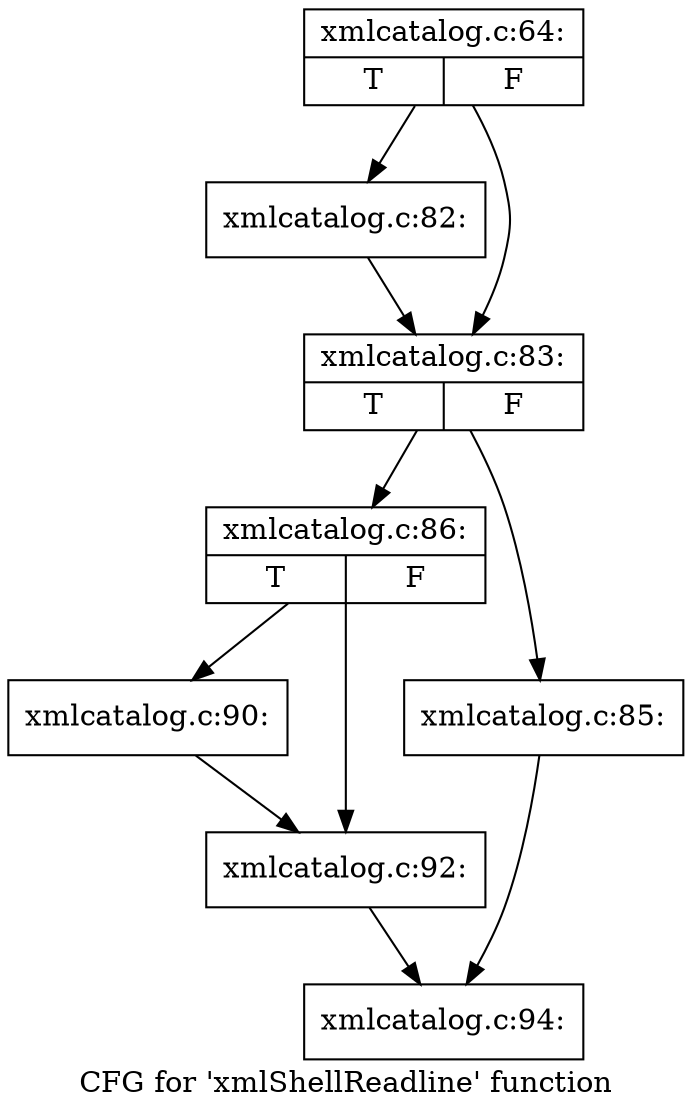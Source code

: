 digraph "CFG for 'xmlShellReadline' function" {
	label="CFG for 'xmlShellReadline' function";

	Node0x3fdef60 [shape=record,label="{xmlcatalog.c:64:|{<s0>T|<s1>F}}"];
	Node0x3fdef60 -> Node0x3f94630;
	Node0x3fdef60 -> Node0x3f94680;
	Node0x3f94630 [shape=record,label="{xmlcatalog.c:82:}"];
	Node0x3f94630 -> Node0x3f94680;
	Node0x3f94680 [shape=record,label="{xmlcatalog.c:83:|{<s0>T|<s1>F}}"];
	Node0x3f94680 -> Node0x400b890;
	Node0x3f94680 -> Node0x400b580;
	Node0x400b580 [shape=record,label="{xmlcatalog.c:85:}"];
	Node0x400b580 -> Node0x3fddd40;
	Node0x400b890 [shape=record,label="{xmlcatalog.c:86:|{<s0>T|<s1>F}}"];
	Node0x400b890 -> Node0x400d3b0;
	Node0x400b890 -> Node0x400d400;
	Node0x400d3b0 [shape=record,label="{xmlcatalog.c:90:}"];
	Node0x400d3b0 -> Node0x400d400;
	Node0x400d400 [shape=record,label="{xmlcatalog.c:92:}"];
	Node0x400d400 -> Node0x3fddd40;
	Node0x3fddd40 [shape=record,label="{xmlcatalog.c:94:}"];
}
